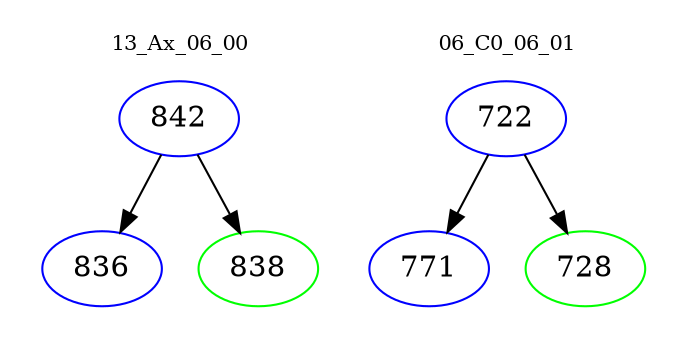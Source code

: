 digraph{
subgraph cluster_0 {
color = white
label = "13_Ax_06_00";
fontsize=10;
T0_842 [label="842", color="blue"]
T0_842 -> T0_836 [color="black"]
T0_836 [label="836", color="blue"]
T0_842 -> T0_838 [color="black"]
T0_838 [label="838", color="green"]
}
subgraph cluster_1 {
color = white
label = "06_C0_06_01";
fontsize=10;
T1_722 [label="722", color="blue"]
T1_722 -> T1_771 [color="black"]
T1_771 [label="771", color="blue"]
T1_722 -> T1_728 [color="black"]
T1_728 [label="728", color="green"]
}
}

